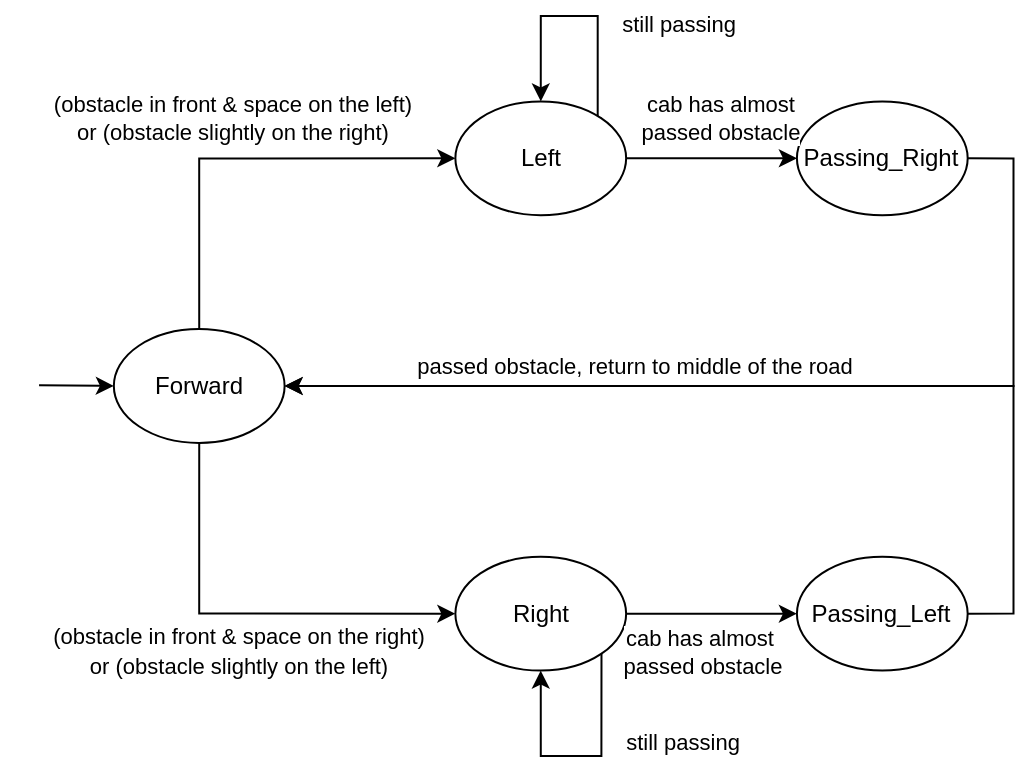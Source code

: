 <mxfile version="13.5.3" type="device"><diagram id="8TnGSqgyW91bhSRD98T-" name="Page-1"><mxGraphModel dx="1121" dy="635" grid="1" gridSize="10" guides="1" tooltips="1" connect="1" arrows="1" fold="1" page="1" pageScale="1" pageWidth="1169" pageHeight="827" math="0" shadow="0"><root><mxCell id="0"/><mxCell id="1" parent="0"/><mxCell id="8XMcC1_zuHJgZt1oNZZF-25" value="" style="group;aspect=fixed;" vertex="1" connectable="0" parent="1"><mxGeometry x="80" y="20" width="498.07" height="370" as="geometry"/></mxCell><mxCell id="8XMcC1_zuHJgZt1oNZZF-23" value="" style="endArrow=classic;html=1;" edge="1" parent="8XMcC1_zuHJgZt1oNZZF-25"><mxGeometry width="50" height="50" relative="1" as="geometry"><mxPoint x="19.532" y="184.58" as="sourcePoint"/><mxPoint x="56.922" y="185" as="targetPoint"/></mxGeometry></mxCell><mxCell id="8XMcC1_zuHJgZt1oNZZF-24" value="" style="group" vertex="1" connectable="0" parent="8XMcC1_zuHJgZt1oNZZF-25"><mxGeometry x="56.922" width="441.148" height="370" as="geometry"/></mxCell><mxCell id="8XMcC1_zuHJgZt1oNZZF-1" value="Forward" style="ellipse;whiteSpace=wrap;html=1;" vertex="1" parent="8XMcC1_zuHJgZt1oNZZF-24"><mxGeometry y="156.538" width="85.383" height="56.923" as="geometry"/></mxCell><mxCell id="8XMcC1_zuHJgZt1oNZZF-12" style="edgeStyle=orthogonalEdgeStyle;rounded=0;orthogonalLoop=1;jettySize=auto;html=1;exitX=1;exitY=0;exitDx=0;exitDy=0;entryX=0.5;entryY=0;entryDx=0;entryDy=0;" edge="1" parent="8XMcC1_zuHJgZt1oNZZF-24" source="8XMcC1_zuHJgZt1oNZZF-2" target="8XMcC1_zuHJgZt1oNZZF-2"><mxGeometry relative="1" as="geometry"><mxPoint x="213.459" y="35.577" as="targetPoint"/><Array as="points"><mxPoint x="241.92" y="51.231"/><mxPoint x="241.92"/><mxPoint x="213.459"/></Array></mxGeometry></mxCell><mxCell id="8XMcC1_zuHJgZt1oNZZF-19" value="still passing" style="edgeLabel;html=1;align=center;verticalAlign=middle;resizable=0;points=[];" vertex="1" connectable="0" parent="8XMcC1_zuHJgZt1oNZZF-12"><mxGeometry x="-0.421" relative="1" as="geometry"><mxPoint x="40" y="-13.63" as="offset"/></mxGeometry></mxCell><mxCell id="8XMcC1_zuHJgZt1oNZZF-2" value="Left" style="ellipse;whiteSpace=wrap;html=1;" vertex="1" parent="8XMcC1_zuHJgZt1oNZZF-24"><mxGeometry x="170.767" y="42.692" width="85.383" height="56.923" as="geometry"/></mxCell><mxCell id="8XMcC1_zuHJgZt1oNZZF-7" style="edgeStyle=orthogonalEdgeStyle;rounded=0;orthogonalLoop=1;jettySize=auto;html=1;exitX=0.5;exitY=0;exitDx=0;exitDy=0;entryX=0;entryY=0.5;entryDx=0;entryDy=0;" edge="1" parent="8XMcC1_zuHJgZt1oNZZF-24" source="8XMcC1_zuHJgZt1oNZZF-1" target="8XMcC1_zuHJgZt1oNZZF-2"><mxGeometry relative="1" as="geometry"/></mxCell><mxCell id="8XMcC1_zuHJgZt1oNZZF-9" value="(obstacle in front &amp;amp; space on the left)&lt;br&gt;or (obstacle slightly on the right)" style="edgeLabel;html=1;align=center;verticalAlign=middle;resizable=0;points=[];" vertex="1" connectable="0" parent="8XMcC1_zuHJgZt1oNZZF-7"><mxGeometry x="0.209" y="-6" relative="1" as="geometry"><mxPoint x="-27.15" y="-26.04" as="offset"/></mxGeometry></mxCell><mxCell id="8XMcC1_zuHJgZt1oNZZF-3" value="Right" style="ellipse;whiteSpace=wrap;html=1;" vertex="1" parent="8XMcC1_zuHJgZt1oNZZF-24"><mxGeometry x="170.767" y="270.385" width="85.383" height="56.923" as="geometry"/></mxCell><mxCell id="8XMcC1_zuHJgZt1oNZZF-8" style="edgeStyle=orthogonalEdgeStyle;rounded=0;orthogonalLoop=1;jettySize=auto;html=1;exitX=0.5;exitY=1;exitDx=0;exitDy=0;entryX=0;entryY=0.5;entryDx=0;entryDy=0;" edge="1" parent="8XMcC1_zuHJgZt1oNZZF-24" source="8XMcC1_zuHJgZt1oNZZF-1" target="8XMcC1_zuHJgZt1oNZZF-3"><mxGeometry relative="1" as="geometry"/></mxCell><mxCell id="8XMcC1_zuHJgZt1oNZZF-16" style="edgeStyle=orthogonalEdgeStyle;rounded=0;orthogonalLoop=1;jettySize=auto;html=1;exitX=1;exitY=0.5;exitDx=0;exitDy=0;" edge="1" parent="8XMcC1_zuHJgZt1oNZZF-24" source="8XMcC1_zuHJgZt1oNZZF-4"><mxGeometry relative="1" as="geometry"><mxPoint x="85.383" y="185" as="targetPoint"/><Array as="points"><mxPoint x="449.834" y="71.079"/><mxPoint x="449.834" y="185"/></Array></mxGeometry></mxCell><mxCell id="8XMcC1_zuHJgZt1oNZZF-4" value="Passing_Right" style="ellipse;whiteSpace=wrap;html=1;" vertex="1" parent="8XMcC1_zuHJgZt1oNZZF-24"><mxGeometry x="341.534" y="42.692" width="85.383" height="56.923" as="geometry"/></mxCell><mxCell id="8XMcC1_zuHJgZt1oNZZF-11" style="edgeStyle=orthogonalEdgeStyle;rounded=0;orthogonalLoop=1;jettySize=auto;html=1;exitX=1;exitY=0.5;exitDx=0;exitDy=0;entryX=0;entryY=0.5;entryDx=0;entryDy=0;" edge="1" parent="8XMcC1_zuHJgZt1oNZZF-24" source="8XMcC1_zuHJgZt1oNZZF-2" target="8XMcC1_zuHJgZt1oNZZF-4"><mxGeometry relative="1" as="geometry"/></mxCell><mxCell id="8XMcC1_zuHJgZt1oNZZF-17" value="cab has almost &lt;br&gt;passed obstacle" style="edgeLabel;html=1;align=center;verticalAlign=middle;resizable=0;points=[];" vertex="1" connectable="0" parent="8XMcC1_zuHJgZt1oNZZF-11"><mxGeometry x="-0.325" y="2" relative="1" as="geometry"><mxPoint x="17.76" y="-18" as="offset"/></mxGeometry></mxCell><mxCell id="8XMcC1_zuHJgZt1oNZZF-15" style="edgeStyle=orthogonalEdgeStyle;rounded=0;orthogonalLoop=1;jettySize=auto;html=1;exitX=1;exitY=0.5;exitDx=0;exitDy=0;entryX=1;entryY=0.5;entryDx=0;entryDy=0;" edge="1" parent="8XMcC1_zuHJgZt1oNZZF-24" source="8XMcC1_zuHJgZt1oNZZF-5" target="8XMcC1_zuHJgZt1oNZZF-1"><mxGeometry relative="1" as="geometry"><Array as="points"><mxPoint x="449.834" y="298.921"/><mxPoint x="449.834" y="185"/></Array></mxGeometry></mxCell><mxCell id="8XMcC1_zuHJgZt1oNZZF-22" value="passed obstacle, return to middle of the road" style="edgeLabel;html=1;align=center;verticalAlign=middle;resizable=0;points=[];" vertex="1" connectable="0" parent="8XMcC1_zuHJgZt1oNZZF-15"><mxGeometry x="0.158" relative="1" as="geometry"><mxPoint x="-36.67" y="-10" as="offset"/></mxGeometry></mxCell><mxCell id="8XMcC1_zuHJgZt1oNZZF-5" value="Passing_Left" style="ellipse;whiteSpace=wrap;html=1;" vertex="1" parent="8XMcC1_zuHJgZt1oNZZF-24"><mxGeometry x="341.534" y="270.385" width="85.383" height="56.923" as="geometry"/></mxCell><mxCell id="8XMcC1_zuHJgZt1oNZZF-10" value="&lt;span style=&quot;font-size: 11px ; background-color: rgb(255 , 255 , 255)&quot;&gt;(obstacle in front &amp;amp; space on the right)&lt;/span&gt;&lt;br style=&quot;font-size: 11px&quot;&gt;&lt;span style=&quot;font-size: 11px ; background-color: rgb(255 , 255 , 255)&quot;&gt;or (obstacle slightly on the left)&lt;/span&gt;" style="text;html=1;align=center;verticalAlign=middle;resizable=0;points=[];autosize=1;" vertex="1" parent="8XMcC1_zuHJgZt1oNZZF-24"><mxGeometry x="-37.446" y="302.404" width="200" height="30" as="geometry"/></mxCell><mxCell id="8XMcC1_zuHJgZt1oNZZF-13" value="" style="edgeStyle=orthogonalEdgeStyle;rounded=0;orthogonalLoop=1;jettySize=auto;html=1;" edge="1" parent="8XMcC1_zuHJgZt1oNZZF-24" source="8XMcC1_zuHJgZt1oNZZF-3" target="8XMcC1_zuHJgZt1oNZZF-5"><mxGeometry relative="1" as="geometry"/></mxCell><mxCell id="8XMcC1_zuHJgZt1oNZZF-18" value="cab has almost&amp;nbsp;&lt;br&gt;passed obstacle" style="edgeLabel;html=1;align=center;verticalAlign=middle;resizable=0;points=[];" vertex="1" connectable="0" parent="8XMcC1_zuHJgZt1oNZZF-13"><mxGeometry x="-0.228" y="1" relative="1" as="geometry"><mxPoint x="4.29" y="19.56" as="offset"/></mxGeometry></mxCell><mxCell id="8XMcC1_zuHJgZt1oNZZF-14" style="edgeStyle=orthogonalEdgeStyle;rounded=0;orthogonalLoop=1;jettySize=auto;html=1;exitX=1;exitY=1;exitDx=0;exitDy=0;entryX=0.5;entryY=1;entryDx=0;entryDy=0;" edge="1" parent="8XMcC1_zuHJgZt1oNZZF-24" source="8XMcC1_zuHJgZt1oNZZF-3" target="8XMcC1_zuHJgZt1oNZZF-3"><mxGeometry relative="1" as="geometry"><Array as="points"><mxPoint x="243.343" y="370"/><mxPoint x="213.459" y="370"/></Array></mxGeometry></mxCell><mxCell id="8XMcC1_zuHJgZt1oNZZF-21" value="still passing" style="edgeLabel;html=1;align=center;verticalAlign=middle;resizable=0;points=[];" vertex="1" connectable="0" parent="8XMcC1_zuHJgZt1oNZZF-24"><mxGeometry x="283.866" y="362.884" as="geometry"/></mxCell></root></mxGraphModel></diagram></mxfile>